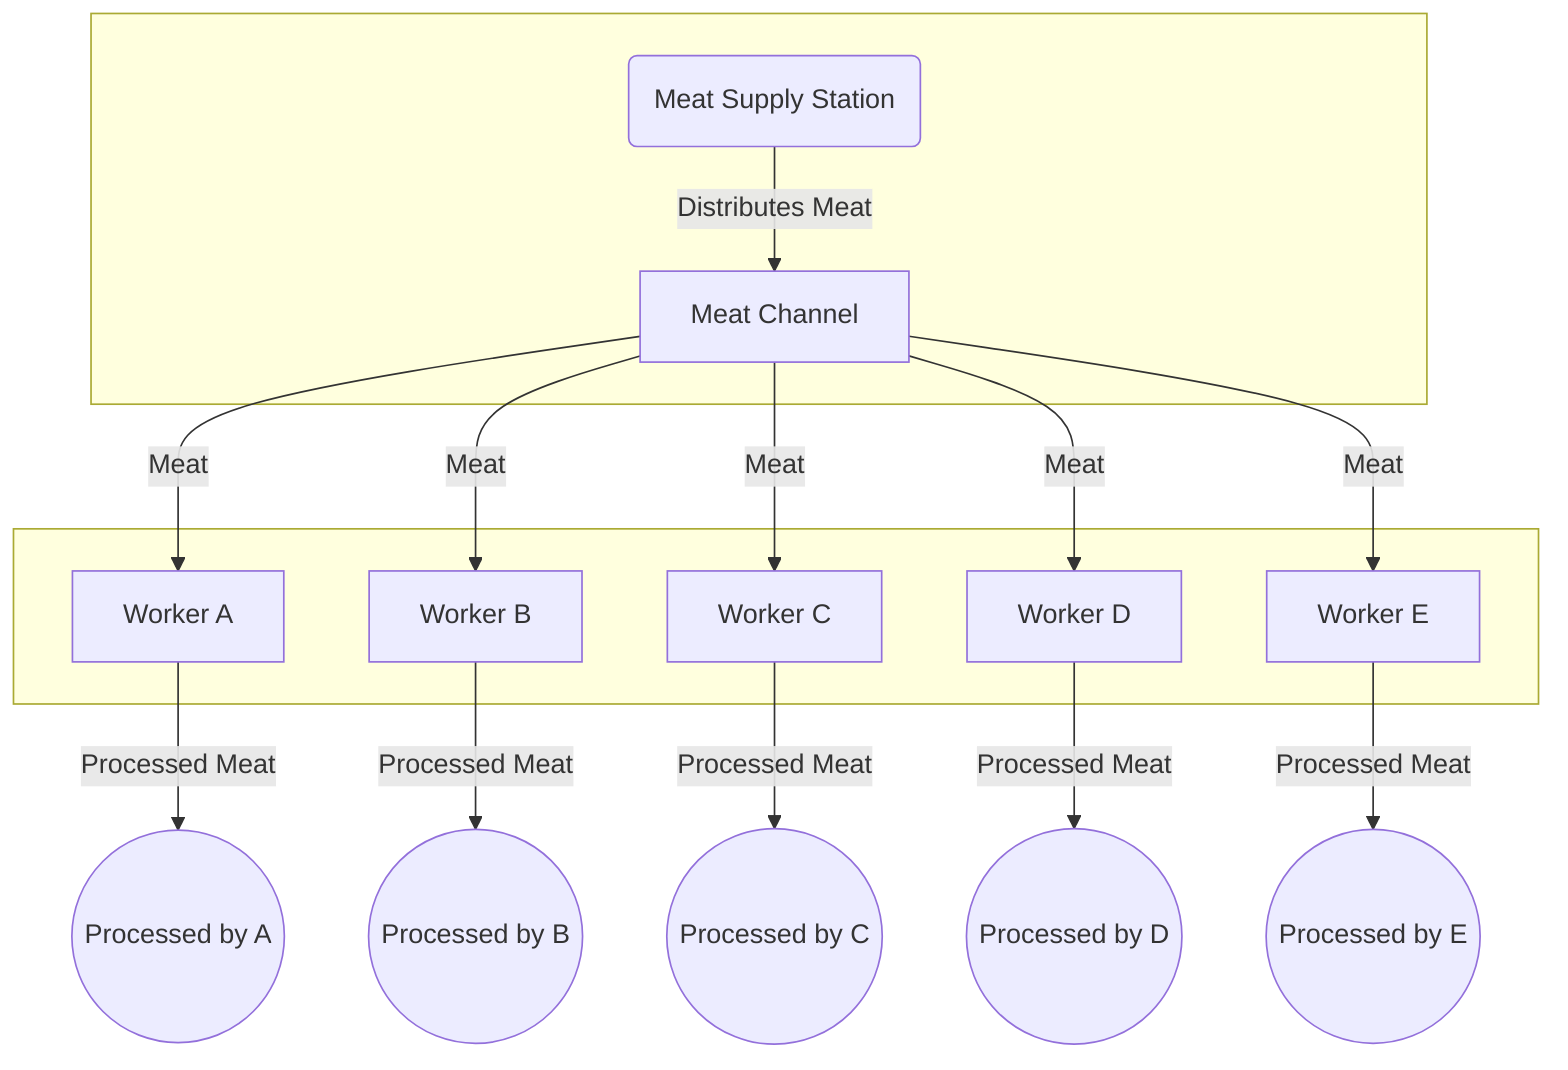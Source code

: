graph TD
    subgraph  
    MSS(Meat Supply Station) -->|Distributes Meat| Channel[Meat Channel]
    end

    subgraph  
    Channel -->|Meat| A[Worker A]
    Channel -->|Meat| B[Worker B]
    Channel -->|Meat| C[Worker C]
    Channel -->|Meat| D[Worker D]
    Channel -->|Meat| E[Worker E]
    end

    A -->|Processed Meat| PA((Processed by A))
    B -->|Processed Meat| PB((Processed by B))
    C -->|Processed Meat| PC((Processed by C))
    D -->|Processed Meat| PD((Processed by D))
    E -->|Processed Meat| PE((Processed by E))